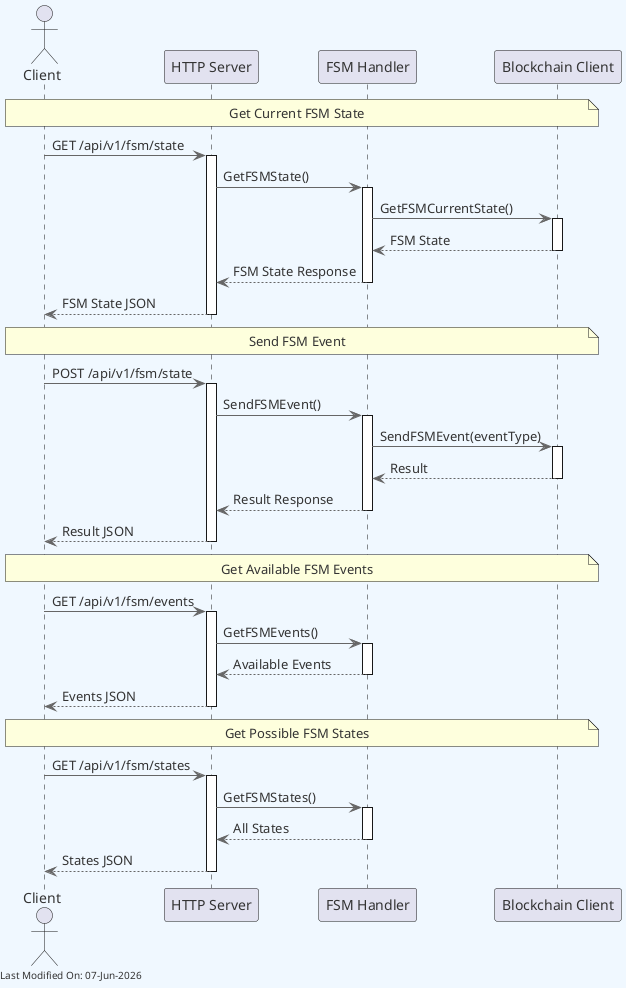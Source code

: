 @startuml asset_server_http_fsm_state_management

skinparam backgroundColor #F0F8FF
skinparam defaultFontColor #333333
skinparam arrowColor #666666


actor "Client" as Client
participant "HTTP Server" as HTTP
participant "FSM Handler" as FSMHandler
participant "Blockchain Client" as BlockchainClient

note over Client, BlockchainClient: Get Current FSM State
Client -> HTTP: GET /api/v1/fsm/state
activate HTTP

HTTP -> FSMHandler: GetFSMState()
activate FSMHandler

FSMHandler -> BlockchainClient: GetFSMCurrentState()
activate BlockchainClient
BlockchainClient --> FSMHandler: FSM State
deactivate BlockchainClient

FSMHandler --> HTTP: FSM State Response
deactivate FSMHandler

HTTP --> Client: FSM State JSON
deactivate HTTP

note over Client, BlockchainClient: Send FSM Event
Client -> HTTP: POST /api/v1/fsm/state
activate HTTP

HTTP -> FSMHandler: SendFSMEvent()
activate FSMHandler

FSMHandler -> BlockchainClient: SendFSMEvent(eventType)
activate BlockchainClient
BlockchainClient --> FSMHandler: Result
deactivate BlockchainClient

FSMHandler --> HTTP: Result Response
deactivate FSMHandler

HTTP --> Client: Result JSON
deactivate HTTP

note over Client, BlockchainClient: Get Available FSM Events
Client -> HTTP: GET /api/v1/fsm/events
activate HTTP

HTTP -> FSMHandler: GetFSMEvents()
activate FSMHandler
FSMHandler --> HTTP: Available Events
deactivate FSMHandler

HTTP --> Client: Events JSON
deactivate HTTP

note over Client, BlockchainClient: Get Possible FSM States
Client -> HTTP: GET /api/v1/fsm/states
activate HTTP

HTTP -> FSMHandler: GetFSMStates()
activate FSMHandler
FSMHandler --> HTTP: All States
deactivate FSMHandler

HTTP --> Client: States JSON
deactivate HTTP

left footer Last Modified On: %date("dd-MMM-yyyy")

@enduml
